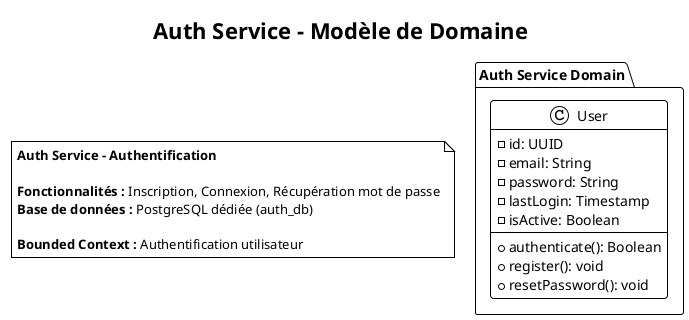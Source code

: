 @startuml Auth Service - Diagramme de Classes
!theme plain

title Auth Service - Modèle de Domaine

package "Auth Service Domain" {
  class User {
    -id: UUID
    -email: String
    -password: String
    -lastLogin: Timestamp
    -isActive: Boolean
    --
    +authenticate(): Boolean
    +register(): void
    +resetPassword(): void
  }
}

note as architecture_note
  **Auth Service - Authentification**
  
  **Fonctionnalités :** Inscription, Connexion, Récupération mot de passe
  **Base de données :** PostgreSQL dédiée (auth_db)
  
  **Bounded Context :** Authentification utilisateur
end note

@enduml